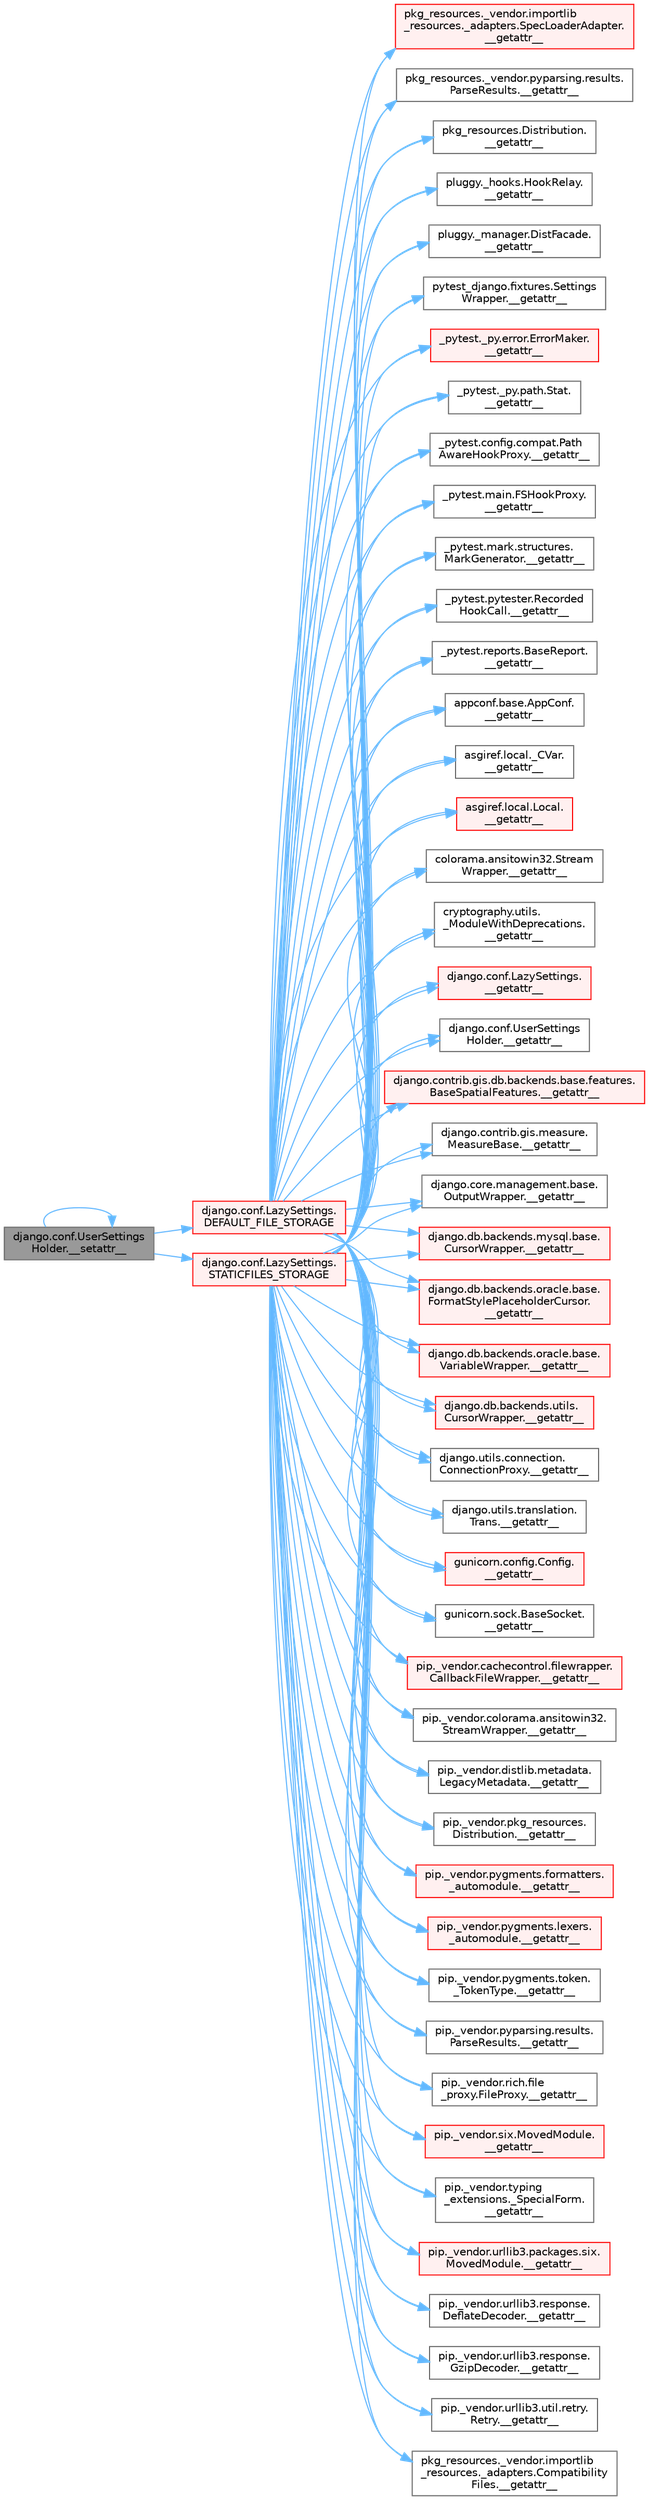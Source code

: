 digraph "django.conf.UserSettingsHolder.__setattr__"
{
 // LATEX_PDF_SIZE
  bgcolor="transparent";
  edge [fontname=Helvetica,fontsize=10,labelfontname=Helvetica,labelfontsize=10];
  node [fontname=Helvetica,fontsize=10,shape=box,height=0.2,width=0.4];
  rankdir="LR";
  Node1 [id="Node000001",label="django.conf.UserSettings\lHolder.__setattr__",height=0.2,width=0.4,color="gray40", fillcolor="grey60", style="filled", fontcolor="black",tooltip=" "];
  Node1 -> Node1 [id="edge1_Node000001_Node000001",color="steelblue1",style="solid",tooltip=" "];
  Node1 -> Node2 [id="edge2_Node000001_Node000002",color="steelblue1",style="solid",tooltip=" "];
  Node2 [id="Node000002",label="django.conf.LazySettings.\lDEFAULT_FILE_STORAGE",height=0.2,width=0.4,color="red", fillcolor="#FFF0F0", style="filled",URL="$classdjango_1_1conf_1_1_lazy_settings.html#a262999dfae4088a806facff7288a28b2",tooltip=" "];
  Node2 -> Node3 [id="edge3_Node000002_Node000003",color="steelblue1",style="solid",tooltip=" "];
  Node3 [id="Node000003",label="_pytest._py.error.ErrorMaker.\l__getattr__",height=0.2,width=0.4,color="red", fillcolor="#FFF0F0", style="filled",URL="$class__pytest_1_1__py_1_1error_1_1_error_maker.html#ade735444dad2c501ac810b0ba4292ffa",tooltip=" "];
  Node2 -> Node5 [id="edge4_Node000002_Node000005",color="steelblue1",style="solid",tooltip=" "];
  Node5 [id="Node000005",label="_pytest._py.path.Stat.\l__getattr__",height=0.2,width=0.4,color="grey40", fillcolor="white", style="filled",URL="$class__pytest_1_1__py_1_1path_1_1_stat.html#ab05873e5590fe1d4aa103526ac6c903e",tooltip=" "];
  Node2 -> Node6 [id="edge5_Node000002_Node000006",color="steelblue1",style="solid",tooltip=" "];
  Node6 [id="Node000006",label="_pytest.config.compat.Path\lAwareHookProxy.__getattr__",height=0.2,width=0.4,color="grey40", fillcolor="white", style="filled",URL="$class__pytest_1_1config_1_1compat_1_1_path_aware_hook_proxy.html#a7761e5e5c5a0206ff933313d162847a9",tooltip=" "];
  Node2 -> Node7 [id="edge6_Node000002_Node000007",color="steelblue1",style="solid",tooltip=" "];
  Node7 [id="Node000007",label="_pytest.main.FSHookProxy.\l__getattr__",height=0.2,width=0.4,color="grey40", fillcolor="white", style="filled",URL="$class__pytest_1_1main_1_1_f_s_hook_proxy.html#af89bcc5d3bf7d65ee3f5518dc263402b",tooltip=" "];
  Node2 -> Node8 [id="edge7_Node000002_Node000008",color="steelblue1",style="solid",tooltip=" "];
  Node8 [id="Node000008",label="_pytest.mark.structures.\lMarkGenerator.__getattr__",height=0.2,width=0.4,color="grey40", fillcolor="white", style="filled",URL="$class__pytest_1_1mark_1_1structures_1_1_mark_generator.html#a8e96769e1dd2ebc736662c6541c64a61",tooltip=" "];
  Node2 -> Node9 [id="edge8_Node000002_Node000009",color="steelblue1",style="solid",tooltip=" "];
  Node9 [id="Node000009",label="_pytest.pytester.Recorded\lHookCall.__getattr__",height=0.2,width=0.4,color="grey40", fillcolor="white", style="filled",URL="$class__pytest_1_1pytester_1_1_recorded_hook_call.html#a325a149685bb0517e22df85519e46ce0",tooltip=" "];
  Node2 -> Node10 [id="edge9_Node000002_Node000010",color="steelblue1",style="solid",tooltip=" "];
  Node10 [id="Node000010",label="_pytest.reports.BaseReport.\l__getattr__",height=0.2,width=0.4,color="grey40", fillcolor="white", style="filled",URL="$class__pytest_1_1reports_1_1_base_report.html#a19a7328ea392f895a972093543bc7b03",tooltip=" "];
  Node2 -> Node11 [id="edge10_Node000002_Node000011",color="steelblue1",style="solid",tooltip=" "];
  Node11 [id="Node000011",label="appconf.base.AppConf.\l__getattr__",height=0.2,width=0.4,color="grey40", fillcolor="white", style="filled",URL="$classappconf_1_1base_1_1_app_conf.html#a4cf6ef8d5af6e9af5c828261e806816e",tooltip=" "];
  Node2 -> Node12 [id="edge11_Node000002_Node000012",color="steelblue1",style="solid",tooltip=" "];
  Node12 [id="Node000012",label="asgiref.local._CVar.\l__getattr__",height=0.2,width=0.4,color="grey40", fillcolor="white", style="filled",URL="$classasgiref_1_1local_1_1___c_var.html#aa3db13bf4644eca7711f4e73134684ef",tooltip=" "];
  Node2 -> Node13 [id="edge12_Node000002_Node000013",color="steelblue1",style="solid",tooltip=" "];
  Node13 [id="Node000013",label="asgiref.local.Local.\l__getattr__",height=0.2,width=0.4,color="red", fillcolor="#FFF0F0", style="filled",URL="$classasgiref_1_1local_1_1_local.html#ac69f62ffb764256e2cd4e53e0485c841",tooltip=" "];
  Node2 -> Node15 [id="edge13_Node000002_Node000015",color="steelblue1",style="solid",tooltip=" "];
  Node15 [id="Node000015",label="colorama.ansitowin32.Stream\lWrapper.__getattr__",height=0.2,width=0.4,color="grey40", fillcolor="white", style="filled",URL="$classcolorama_1_1ansitowin32_1_1_stream_wrapper.html#af6598e31467ac83c820a612e9e8f2067",tooltip=" "];
  Node2 -> Node16 [id="edge14_Node000002_Node000016",color="steelblue1",style="solid",tooltip=" "];
  Node16 [id="Node000016",label="cryptography.utils.\l_ModuleWithDeprecations.\l__getattr__",height=0.2,width=0.4,color="grey40", fillcolor="white", style="filled",URL="$classcryptography_1_1utils_1_1___module_with_deprecations.html#ae021b45afa08af1bf636cc6932103719",tooltip=" "];
  Node2 -> Node17 [id="edge15_Node000002_Node000017",color="steelblue1",style="solid",tooltip=" "];
  Node17 [id="Node000017",label="django.conf.LazySettings.\l__getattr__",height=0.2,width=0.4,color="red", fillcolor="#FFF0F0", style="filled",URL="$classdjango_1_1conf_1_1_lazy_settings.html#a844ebd8b6dc5ba9cc5235bb1f849f3e7",tooltip=" "];
  Node2 -> Node25 [id="edge16_Node000002_Node000025",color="steelblue1",style="solid",tooltip=" "];
  Node25 [id="Node000025",label="django.conf.UserSettings\lHolder.__getattr__",height=0.2,width=0.4,color="grey40", fillcolor="white", style="filled",URL="$classdjango_1_1conf_1_1_user_settings_holder.html#a8856fa031eadab6fb346073dd3e74968",tooltip=" "];
  Node2 -> Node26 [id="edge17_Node000002_Node000026",color="steelblue1",style="solid",tooltip=" "];
  Node26 [id="Node000026",label="django.contrib.gis.db.backends.base.features.\lBaseSpatialFeatures.__getattr__",height=0.2,width=0.4,color="red", fillcolor="#FFF0F0", style="filled",URL="$classdjango_1_1contrib_1_1gis_1_1db_1_1backends_1_1base_1_1features_1_1_base_spatial_features.html#a383ae637e30a24139a401a92311d1181",tooltip=" "];
  Node2 -> Node29 [id="edge18_Node000002_Node000029",color="steelblue1",style="solid",tooltip=" "];
  Node29 [id="Node000029",label="django.contrib.gis.measure.\lMeasureBase.__getattr__",height=0.2,width=0.4,color="grey40", fillcolor="white", style="filled",URL="$classdjango_1_1contrib_1_1gis_1_1measure_1_1_measure_base.html#ae329e6126bb548f6b09e7820937271de",tooltip=" "];
  Node2 -> Node30 [id="edge19_Node000002_Node000030",color="steelblue1",style="solid",tooltip=" "];
  Node30 [id="Node000030",label="django.core.management.base.\lOutputWrapper.__getattr__",height=0.2,width=0.4,color="grey40", fillcolor="white", style="filled",URL="$classdjango_1_1core_1_1management_1_1base_1_1_output_wrapper.html#a50fe0fbc6a8fec8e066889c8328226f9",tooltip=" "];
  Node2 -> Node31 [id="edge20_Node000002_Node000031",color="steelblue1",style="solid",tooltip=" "];
  Node31 [id="Node000031",label="django.db.backends.mysql.base.\lCursorWrapper.__getattr__",height=0.2,width=0.4,color="red", fillcolor="#FFF0F0", style="filled",URL="$classdjango_1_1db_1_1backends_1_1mysql_1_1base_1_1_cursor_wrapper.html#a20e21ec52fae5babdedf2c700be36024",tooltip=" "];
  Node2 -> Node4548 [id="edge21_Node000002_Node004548",color="steelblue1",style="solid",tooltip=" "];
  Node4548 [id="Node004548",label="django.db.backends.oracle.base.\lFormatStylePlaceholderCursor.\l__getattr__",height=0.2,width=0.4,color="red", fillcolor="#FFF0F0", style="filled",URL="$classdjango_1_1db_1_1backends_1_1oracle_1_1base_1_1_format_style_placeholder_cursor.html#a39758f7bfa6ae06dc9c0cdb38bbd6098",tooltip=" "];
  Node2 -> Node4549 [id="edge22_Node000002_Node004549",color="steelblue1",style="solid",tooltip=" "];
  Node4549 [id="Node004549",label="django.db.backends.oracle.base.\lVariableWrapper.__getattr__",height=0.2,width=0.4,color="red", fillcolor="#FFF0F0", style="filled",URL="$classdjango_1_1db_1_1backends_1_1oracle_1_1base_1_1_variable_wrapper.html#a824d66f91b975b4fa49c698dbf43cf63",tooltip=" "];
  Node2 -> Node4551 [id="edge23_Node000002_Node004551",color="steelblue1",style="solid",tooltip=" "];
  Node4551 [id="Node004551",label="django.db.backends.utils.\lCursorWrapper.__getattr__",height=0.2,width=0.4,color="red", fillcolor="#FFF0F0", style="filled",URL="$classdjango_1_1db_1_1backends_1_1utils_1_1_cursor_wrapper.html#a6acaaa696c45889fa2c675e03cbb7a68",tooltip=" "];
  Node2 -> Node4552 [id="edge24_Node000002_Node004552",color="steelblue1",style="solid",tooltip=" "];
  Node4552 [id="Node004552",label="django.utils.connection.\lConnectionProxy.__getattr__",height=0.2,width=0.4,color="grey40", fillcolor="white", style="filled",URL="$classdjango_1_1utils_1_1connection_1_1_connection_proxy.html#a62a1ddca51fc10e1e7276042ae195198",tooltip=" "];
  Node2 -> Node4553 [id="edge25_Node000002_Node004553",color="steelblue1",style="solid",tooltip=" "];
  Node4553 [id="Node004553",label="django.utils.translation.\lTrans.__getattr__",height=0.2,width=0.4,color="grey40", fillcolor="white", style="filled",URL="$classdjango_1_1utils_1_1translation_1_1_trans.html#a3e6f9e6dedcf120574a100f7ee169854",tooltip=" "];
  Node2 -> Node4554 [id="edge26_Node000002_Node004554",color="steelblue1",style="solid",tooltip=" "];
  Node4554 [id="Node004554",label="gunicorn.config.Config.\l__getattr__",height=0.2,width=0.4,color="red", fillcolor="#FFF0F0", style="filled",URL="$classgunicorn_1_1config_1_1_config.html#a71eacf01d4ad4f8e94164f40459e55b3",tooltip=" "];
  Node2 -> Node4555 [id="edge27_Node000002_Node004555",color="steelblue1",style="solid",tooltip=" "];
  Node4555 [id="Node004555",label="gunicorn.sock.BaseSocket.\l__getattr__",height=0.2,width=0.4,color="grey40", fillcolor="white", style="filled",URL="$classgunicorn_1_1sock_1_1_base_socket.html#a4e562c31b19a5ed3d6d06b12867a7424",tooltip=" "];
  Node2 -> Node4556 [id="edge28_Node000002_Node004556",color="steelblue1",style="solid",tooltip=" "];
  Node4556 [id="Node004556",label="pip._vendor.cachecontrol.filewrapper.\lCallbackFileWrapper.__getattr__",height=0.2,width=0.4,color="red", fillcolor="#FFF0F0", style="filled",URL="$classpip_1_1__vendor_1_1cachecontrol_1_1filewrapper_1_1_callback_file_wrapper.html#af22d09088e40c27ff096a1d953153808",tooltip=" "];
  Node2 -> Node4561 [id="edge29_Node000002_Node004561",color="steelblue1",style="solid",tooltip=" "];
  Node4561 [id="Node004561",label="pip._vendor.colorama.ansitowin32.\lStreamWrapper.__getattr__",height=0.2,width=0.4,color="grey40", fillcolor="white", style="filled",URL="$classpip_1_1__vendor_1_1colorama_1_1ansitowin32_1_1_stream_wrapper.html#a818691ade602f87effff39bf0fea87d6",tooltip=" "];
  Node2 -> Node4562 [id="edge30_Node000002_Node004562",color="steelblue1",style="solid",tooltip=" "];
  Node4562 [id="Node004562",label="pip._vendor.distlib.metadata.\lLegacyMetadata.__getattr__",height=0.2,width=0.4,color="grey40", fillcolor="white", style="filled",URL="$classpip_1_1__vendor_1_1distlib_1_1metadata_1_1_legacy_metadata.html#ae0ebd110491bb4e9fbb3d85f53b5d35c",tooltip=" "];
  Node2 -> Node4563 [id="edge31_Node000002_Node004563",color="steelblue1",style="solid",tooltip=" "];
  Node4563 [id="Node004563",label="pip._vendor.pkg_resources.\lDistribution.__getattr__",height=0.2,width=0.4,color="grey40", fillcolor="white", style="filled",URL="$classpip_1_1__vendor_1_1pkg__resources_1_1_distribution.html#a06fa41c7347ca5af962ac4e1da9768eb",tooltip=" "];
  Node2 -> Node4564 [id="edge32_Node000002_Node004564",color="steelblue1",style="solid",tooltip=" "];
  Node4564 [id="Node004564",label="pip._vendor.pygments.formatters.\l_automodule.__getattr__",height=0.2,width=0.4,color="red", fillcolor="#FFF0F0", style="filled",URL="$classpip_1_1__vendor_1_1pygments_1_1formatters_1_1__automodule.html#a522ba1aa66eaa2ec6eaa10f093cc1229",tooltip=" "];
  Node2 -> Node4566 [id="edge33_Node000002_Node004566",color="steelblue1",style="solid",tooltip=" "];
  Node4566 [id="Node004566",label="pip._vendor.pygments.lexers.\l_automodule.__getattr__",height=0.2,width=0.4,color="red", fillcolor="#FFF0F0", style="filled",URL="$classpip_1_1__vendor_1_1pygments_1_1lexers_1_1__automodule.html#aaf08c09019e926e9c2eec8fb79c12705",tooltip=" "];
  Node2 -> Node4568 [id="edge34_Node000002_Node004568",color="steelblue1",style="solid",tooltip=" "];
  Node4568 [id="Node004568",label="pip._vendor.pygments.token.\l_TokenType.__getattr__",height=0.2,width=0.4,color="grey40", fillcolor="white", style="filled",URL="$classpip_1_1__vendor_1_1pygments_1_1token_1_1___token_type.html#a69e6a49fae70f884f1a82cc4451dd080",tooltip=" "];
  Node2 -> Node4569 [id="edge35_Node000002_Node004569",color="steelblue1",style="solid",tooltip=" "];
  Node4569 [id="Node004569",label="pip._vendor.pyparsing.results.\lParseResults.__getattr__",height=0.2,width=0.4,color="grey40", fillcolor="white", style="filled",URL="$classpip_1_1__vendor_1_1pyparsing_1_1results_1_1_parse_results.html#a45d3a5e65114eb7d1efef2a4cb72674b",tooltip=" "];
  Node2 -> Node4570 [id="edge36_Node000002_Node004570",color="steelblue1",style="solid",tooltip=" "];
  Node4570 [id="Node004570",label="pip._vendor.rich.file\l_proxy.FileProxy.__getattr__",height=0.2,width=0.4,color="grey40", fillcolor="white", style="filled",URL="$classpip_1_1__vendor_1_1rich_1_1file__proxy_1_1_file_proxy.html#a947f2df2e0aff51c7278e4cc27fdad4c",tooltip=" "];
  Node2 -> Node4571 [id="edge37_Node000002_Node004571",color="steelblue1",style="solid",tooltip=" "];
  Node4571 [id="Node004571",label="pip._vendor.six.MovedModule.\l__getattr__",height=0.2,width=0.4,color="red", fillcolor="#FFF0F0", style="filled",URL="$classpip_1_1__vendor_1_1six_1_1_moved_module.html#ad2bf351fe6c3416415ff493b079f151f",tooltip=" "];
  Node2 -> Node4572 [id="edge38_Node000002_Node004572",color="steelblue1",style="solid",tooltip=" "];
  Node4572 [id="Node004572",label="pip._vendor.typing\l_extensions._SpecialForm.\l__getattr__",height=0.2,width=0.4,color="grey40", fillcolor="white", style="filled",URL="$classpip_1_1__vendor_1_1typing__extensions_1_1___special_form.html#a10a0888bdba78598ad33c4cc9d9e1f2c",tooltip=" "];
  Node2 -> Node4573 [id="edge39_Node000002_Node004573",color="steelblue1",style="solid",tooltip=" "];
  Node4573 [id="Node004573",label="pip._vendor.urllib3.packages.six.\lMovedModule.__getattr__",height=0.2,width=0.4,color="red", fillcolor="#FFF0F0", style="filled",URL="$classpip_1_1__vendor_1_1urllib3_1_1packages_1_1six_1_1_moved_module.html#a1414bffd7708660d8ed9a5687347d0bc",tooltip=" "];
  Node2 -> Node4574 [id="edge40_Node000002_Node004574",color="steelblue1",style="solid",tooltip=" "];
  Node4574 [id="Node004574",label="pip._vendor.urllib3.response.\lDeflateDecoder.__getattr__",height=0.2,width=0.4,color="grey40", fillcolor="white", style="filled",URL="$classpip_1_1__vendor_1_1urllib3_1_1response_1_1_deflate_decoder.html#a398d1396bdcb4a7e318b7bd226f118ed",tooltip=" "];
  Node2 -> Node4575 [id="edge41_Node000002_Node004575",color="steelblue1",style="solid",tooltip=" "];
  Node4575 [id="Node004575",label="pip._vendor.urllib3.response.\lGzipDecoder.__getattr__",height=0.2,width=0.4,color="grey40", fillcolor="white", style="filled",URL="$classpip_1_1__vendor_1_1urllib3_1_1response_1_1_gzip_decoder.html#ab05e5b341d248d9c0b41ff929f2be454",tooltip=" "];
  Node2 -> Node4576 [id="edge42_Node000002_Node004576",color="steelblue1",style="solid",tooltip=" "];
  Node4576 [id="Node004576",label="pip._vendor.urllib3.util.retry.\lRetry.__getattr__",height=0.2,width=0.4,color="grey40", fillcolor="white", style="filled",URL="$classpip_1_1__vendor_1_1urllib3_1_1util_1_1retry_1_1_retry.html#a157982071e485899b9e08e0f069a9b4b",tooltip=" "];
  Node2 -> Node4577 [id="edge43_Node000002_Node004577",color="steelblue1",style="solid",tooltip=" "];
  Node4577 [id="Node004577",label="pkg_resources._vendor.importlib\l_resources._adapters.Compatibility\lFiles.__getattr__",height=0.2,width=0.4,color="grey40", fillcolor="white", style="filled",URL="$classpkg__resources_1_1__vendor_1_1importlib__resources_1_1__adapters_1_1_compatibility_files.html#a1045da6a4a3803b5c081d59a6ab012ac",tooltip=" "];
  Node2 -> Node4578 [id="edge44_Node000002_Node004578",color="steelblue1",style="solid",tooltip=" "];
  Node4578 [id="Node004578",label="pkg_resources._vendor.importlib\l_resources._adapters.SpecLoaderAdapter.\l__getattr__",height=0.2,width=0.4,color="red", fillcolor="#FFF0F0", style="filled",URL="$classpkg__resources_1_1__vendor_1_1importlib__resources_1_1__adapters_1_1_spec_loader_adapter.html#aec42c8a7aeeee9e21e4a1913549a5725",tooltip=" "];
  Node2 -> Node4579 [id="edge45_Node000002_Node004579",color="steelblue1",style="solid",tooltip=" "];
  Node4579 [id="Node004579",label="pkg_resources._vendor.pyparsing.results.\lParseResults.__getattr__",height=0.2,width=0.4,color="grey40", fillcolor="white", style="filled",URL="$classpkg__resources_1_1__vendor_1_1pyparsing_1_1results_1_1_parse_results.html#a1b6ddf81d9c1a280cbafef73b52b6473",tooltip=" "];
  Node2 -> Node4580 [id="edge46_Node000002_Node004580",color="steelblue1",style="solid",tooltip=" "];
  Node4580 [id="Node004580",label="pkg_resources.Distribution.\l__getattr__",height=0.2,width=0.4,color="grey40", fillcolor="white", style="filled",URL="$classpkg__resources_1_1_distribution.html#aee2f7f2624535ea6f6020e7dede59854",tooltip=" "];
  Node2 -> Node4581 [id="edge47_Node000002_Node004581",color="steelblue1",style="solid",tooltip=" "];
  Node4581 [id="Node004581",label="pluggy._hooks.HookRelay.\l__getattr__",height=0.2,width=0.4,color="grey40", fillcolor="white", style="filled",URL="$classpluggy_1_1__hooks_1_1_hook_relay.html#a8e89a5d96b285dbb6bc062109913e9b3",tooltip=" "];
  Node2 -> Node4582 [id="edge48_Node000002_Node004582",color="steelblue1",style="solid",tooltip=" "];
  Node4582 [id="Node004582",label="pluggy._manager.DistFacade.\l__getattr__",height=0.2,width=0.4,color="grey40", fillcolor="white", style="filled",URL="$classpluggy_1_1__manager_1_1_dist_facade.html#aad0e4e2a58c1b158d300cafb773fcceb",tooltip=" "];
  Node2 -> Node4583 [id="edge49_Node000002_Node004583",color="steelblue1",style="solid",tooltip=" "];
  Node4583 [id="Node004583",label="pytest_django.fixtures.Settings\lWrapper.__getattr__",height=0.2,width=0.4,color="grey40", fillcolor="white", style="filled",URL="$classpytest__django_1_1fixtures_1_1_settings_wrapper.html#a9f94738c38f4ec780b073ccf72c38b37",tooltip=" "];
  Node1 -> Node4603 [id="edge50_Node000001_Node004603",color="steelblue1",style="solid",tooltip=" "];
  Node4603 [id="Node004603",label="django.conf.LazySettings.\lSTATICFILES_STORAGE",height=0.2,width=0.4,color="red", fillcolor="#FFF0F0", style="filled",URL="$classdjango_1_1conf_1_1_lazy_settings.html#acf7e82a80fdd6a53ad31cd5f784aaaf7",tooltip=" "];
  Node4603 -> Node3 [id="edge51_Node004603_Node000003",color="steelblue1",style="solid",tooltip=" "];
  Node4603 -> Node5 [id="edge52_Node004603_Node000005",color="steelblue1",style="solid",tooltip=" "];
  Node4603 -> Node6 [id="edge53_Node004603_Node000006",color="steelblue1",style="solid",tooltip=" "];
  Node4603 -> Node7 [id="edge54_Node004603_Node000007",color="steelblue1",style="solid",tooltip=" "];
  Node4603 -> Node8 [id="edge55_Node004603_Node000008",color="steelblue1",style="solid",tooltip=" "];
  Node4603 -> Node9 [id="edge56_Node004603_Node000009",color="steelblue1",style="solid",tooltip=" "];
  Node4603 -> Node10 [id="edge57_Node004603_Node000010",color="steelblue1",style="solid",tooltip=" "];
  Node4603 -> Node11 [id="edge58_Node004603_Node000011",color="steelblue1",style="solid",tooltip=" "];
  Node4603 -> Node12 [id="edge59_Node004603_Node000012",color="steelblue1",style="solid",tooltip=" "];
  Node4603 -> Node13 [id="edge60_Node004603_Node000013",color="steelblue1",style="solid",tooltip=" "];
  Node4603 -> Node15 [id="edge61_Node004603_Node000015",color="steelblue1",style="solid",tooltip=" "];
  Node4603 -> Node16 [id="edge62_Node004603_Node000016",color="steelblue1",style="solid",tooltip=" "];
  Node4603 -> Node17 [id="edge63_Node004603_Node000017",color="steelblue1",style="solid",tooltip=" "];
  Node4603 -> Node25 [id="edge64_Node004603_Node000025",color="steelblue1",style="solid",tooltip=" "];
  Node4603 -> Node26 [id="edge65_Node004603_Node000026",color="steelblue1",style="solid",tooltip=" "];
  Node4603 -> Node29 [id="edge66_Node004603_Node000029",color="steelblue1",style="solid",tooltip=" "];
  Node4603 -> Node30 [id="edge67_Node004603_Node000030",color="steelblue1",style="solid",tooltip=" "];
  Node4603 -> Node31 [id="edge68_Node004603_Node000031",color="steelblue1",style="solid",tooltip=" "];
  Node4603 -> Node4548 [id="edge69_Node004603_Node004548",color="steelblue1",style="solid",tooltip=" "];
  Node4603 -> Node4549 [id="edge70_Node004603_Node004549",color="steelblue1",style="solid",tooltip=" "];
  Node4603 -> Node4551 [id="edge71_Node004603_Node004551",color="steelblue1",style="solid",tooltip=" "];
  Node4603 -> Node4552 [id="edge72_Node004603_Node004552",color="steelblue1",style="solid",tooltip=" "];
  Node4603 -> Node4553 [id="edge73_Node004603_Node004553",color="steelblue1",style="solid",tooltip=" "];
  Node4603 -> Node4554 [id="edge74_Node004603_Node004554",color="steelblue1",style="solid",tooltip=" "];
  Node4603 -> Node4555 [id="edge75_Node004603_Node004555",color="steelblue1",style="solid",tooltip=" "];
  Node4603 -> Node4556 [id="edge76_Node004603_Node004556",color="steelblue1",style="solid",tooltip=" "];
  Node4603 -> Node4561 [id="edge77_Node004603_Node004561",color="steelblue1",style="solid",tooltip=" "];
  Node4603 -> Node4562 [id="edge78_Node004603_Node004562",color="steelblue1",style="solid",tooltip=" "];
  Node4603 -> Node4563 [id="edge79_Node004603_Node004563",color="steelblue1",style="solid",tooltip=" "];
  Node4603 -> Node4564 [id="edge80_Node004603_Node004564",color="steelblue1",style="solid",tooltip=" "];
  Node4603 -> Node4566 [id="edge81_Node004603_Node004566",color="steelblue1",style="solid",tooltip=" "];
  Node4603 -> Node4568 [id="edge82_Node004603_Node004568",color="steelblue1",style="solid",tooltip=" "];
  Node4603 -> Node4569 [id="edge83_Node004603_Node004569",color="steelblue1",style="solid",tooltip=" "];
  Node4603 -> Node4570 [id="edge84_Node004603_Node004570",color="steelblue1",style="solid",tooltip=" "];
  Node4603 -> Node4571 [id="edge85_Node004603_Node004571",color="steelblue1",style="solid",tooltip=" "];
  Node4603 -> Node4572 [id="edge86_Node004603_Node004572",color="steelblue1",style="solid",tooltip=" "];
  Node4603 -> Node4573 [id="edge87_Node004603_Node004573",color="steelblue1",style="solid",tooltip=" "];
  Node4603 -> Node4574 [id="edge88_Node004603_Node004574",color="steelblue1",style="solid",tooltip=" "];
  Node4603 -> Node4575 [id="edge89_Node004603_Node004575",color="steelblue1",style="solid",tooltip=" "];
  Node4603 -> Node4576 [id="edge90_Node004603_Node004576",color="steelblue1",style="solid",tooltip=" "];
  Node4603 -> Node4577 [id="edge91_Node004603_Node004577",color="steelblue1",style="solid",tooltip=" "];
  Node4603 -> Node4578 [id="edge92_Node004603_Node004578",color="steelblue1",style="solid",tooltip=" "];
  Node4603 -> Node4579 [id="edge93_Node004603_Node004579",color="steelblue1",style="solid",tooltip=" "];
  Node4603 -> Node4580 [id="edge94_Node004603_Node004580",color="steelblue1",style="solid",tooltip=" "];
  Node4603 -> Node4581 [id="edge95_Node004603_Node004581",color="steelblue1",style="solid",tooltip=" "];
  Node4603 -> Node4582 [id="edge96_Node004603_Node004582",color="steelblue1",style="solid",tooltip=" "];
  Node4603 -> Node4583 [id="edge97_Node004603_Node004583",color="steelblue1",style="solid",tooltip=" "];
}
